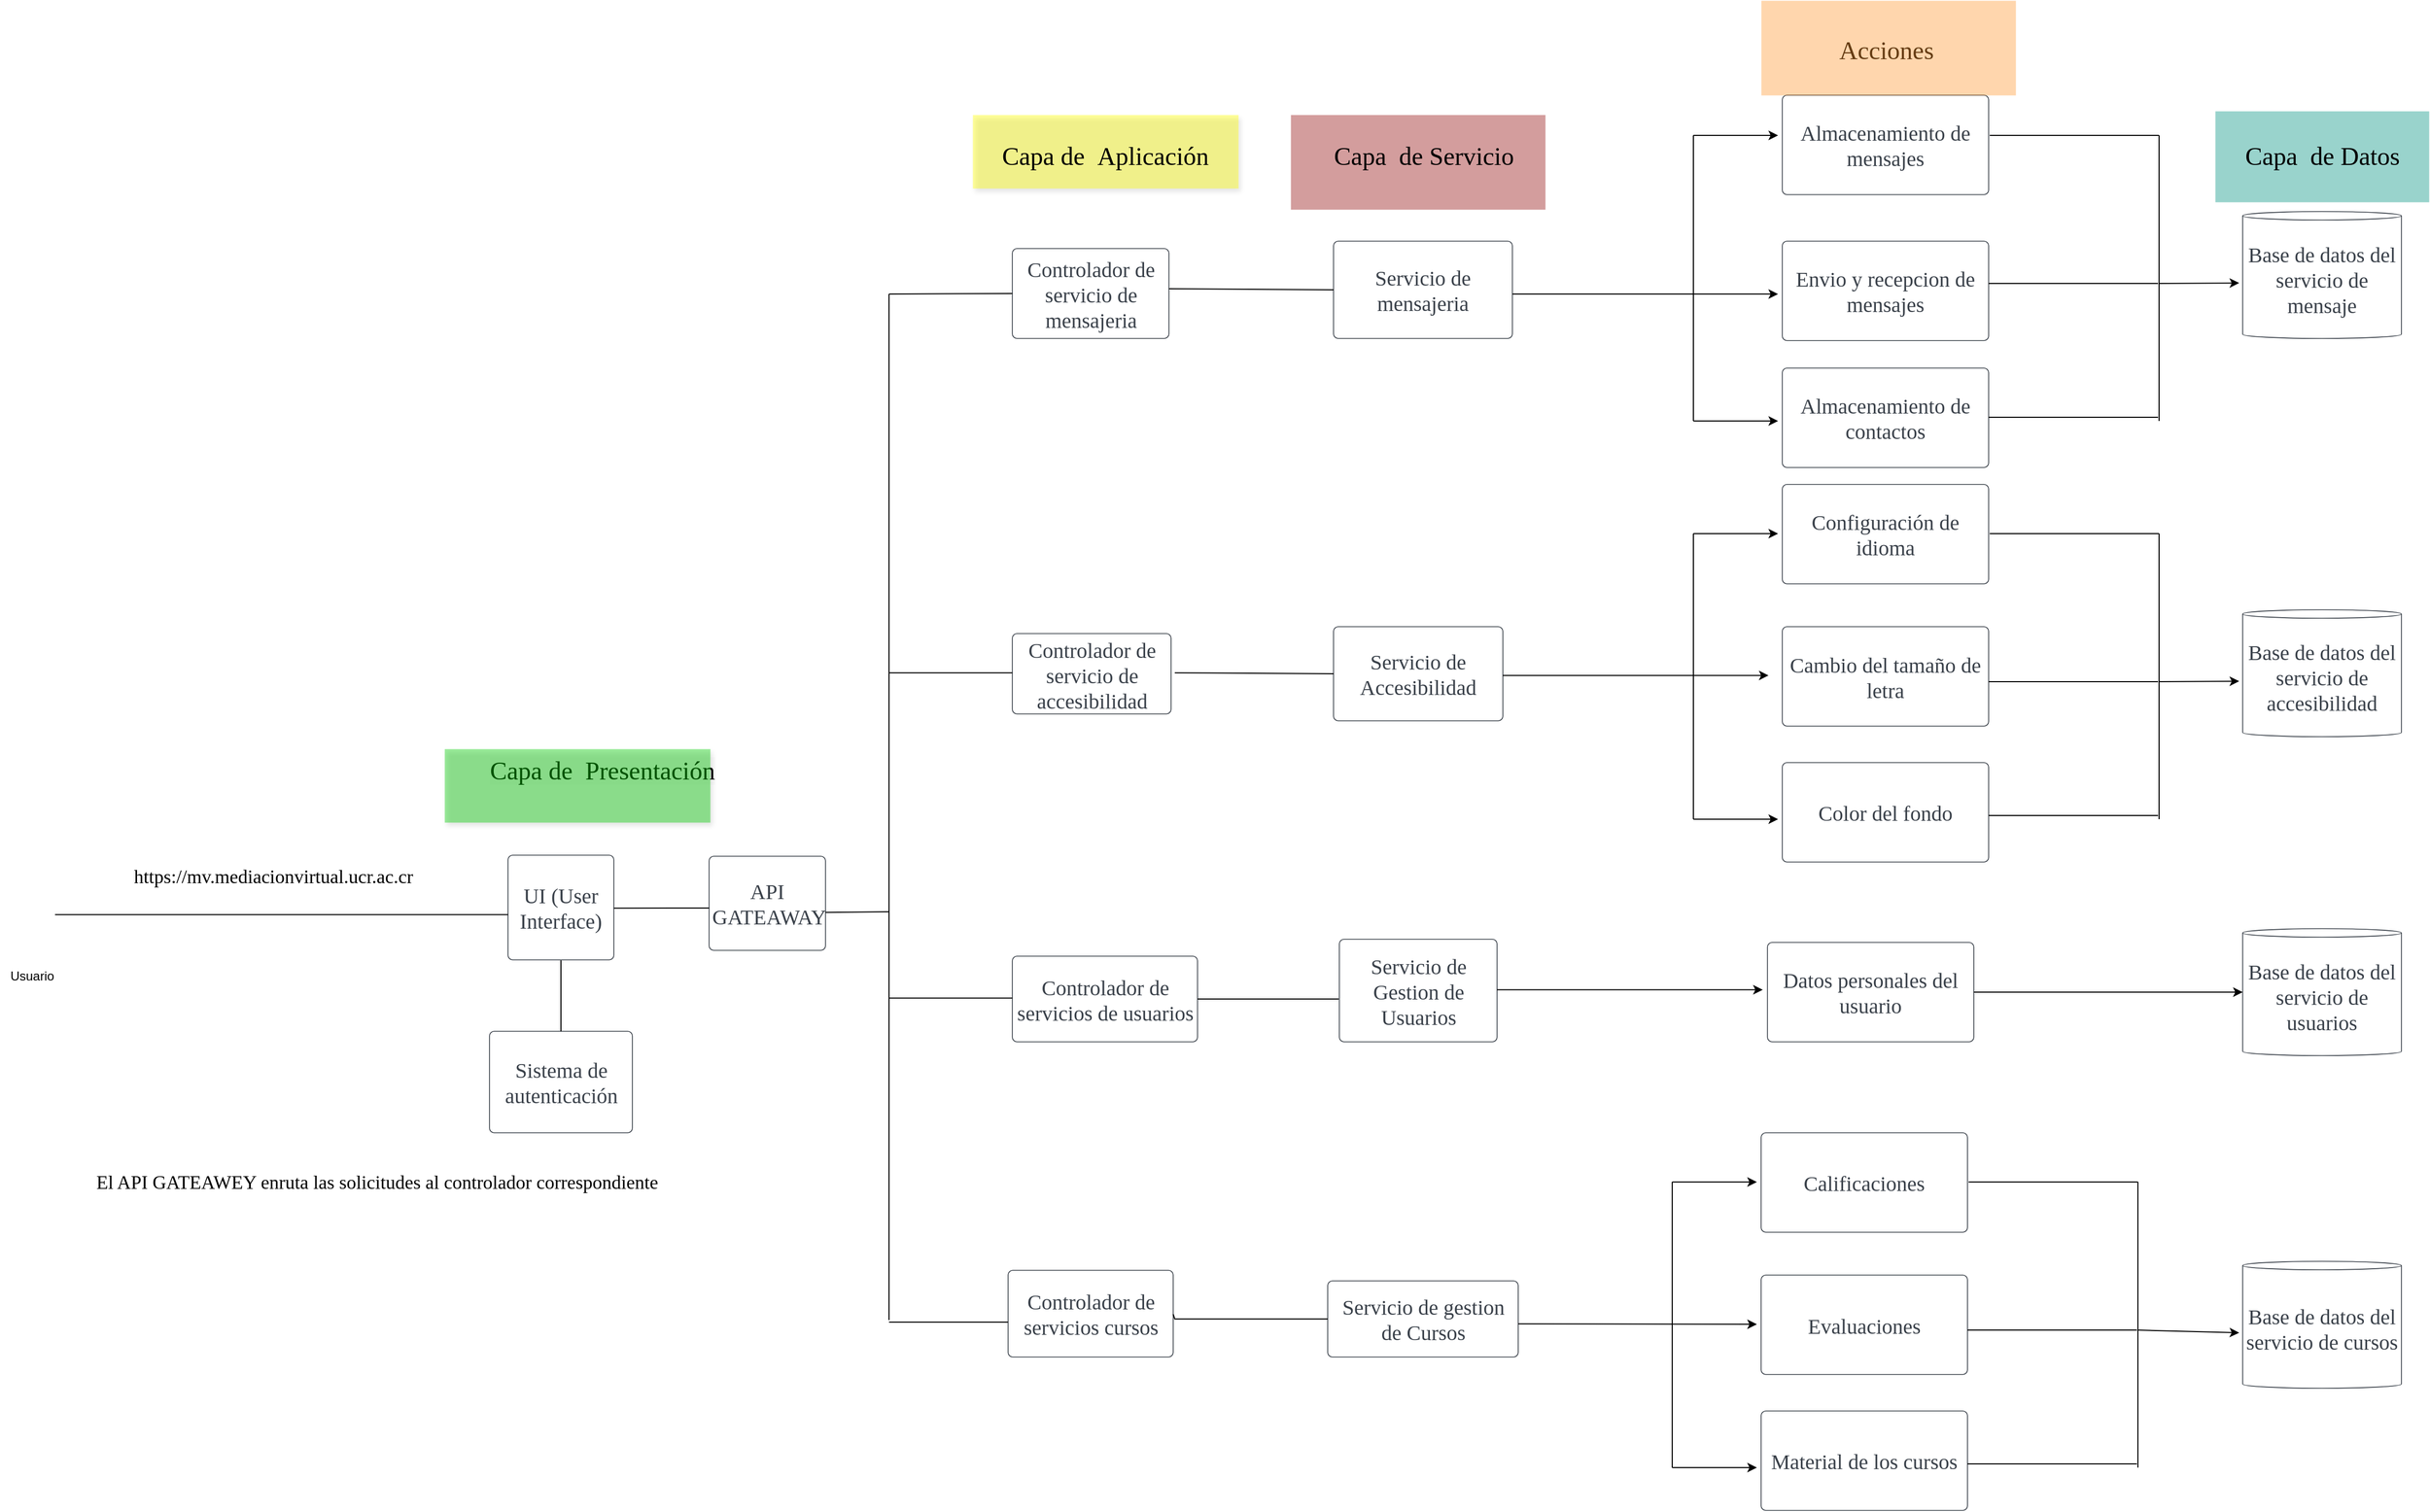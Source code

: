 <mxfile version="21.1.5" type="device">
  <diagram name="Página-1" id="ctdd9II9jTKCxM8O4oXL">
    <mxGraphModel dx="4052" dy="2522" grid="1" gridSize="10" guides="1" tooltips="1" connect="1" arrows="1" fold="1" page="1" pageScale="1" pageWidth="827" pageHeight="1169" math="0" shadow="0">
      <root>
        <mxCell id="0" />
        <mxCell id="1" parent="0" />
        <mxCell id="8PrsRJuk8ptv4MtnPgXx-4" value="" style="html=1;overflow=block;blockSpacing=1;whiteSpace=wrap;shape=image;fontSize=13;spacing=0;strokeColor=none;strokeOpacity=100;strokeWidth=0;image=https://images.lucid.app/images/78234a07-ba7a-4b40-a844-349531949189/content;imageAspect=0;lucidId=szDMYC29Q3-X;" parent="1" vertex="1">
          <mxGeometry x="-233" y="590" width="46" height="112" as="geometry" />
        </mxCell>
        <mxCell id="8PrsRJuk8ptv4MtnPgXx-6" value="API GATEAWAY" style="html=1;overflow=block;blockSpacing=1;whiteSpace=wrap;fontSize=20;fontFamily=Komika Hand;fontColor=#3a414a;spacing=3.8;strokeColor=#3a414a;strokeOpacity=100;rounded=1;absoluteArcSize=1;arcSize=9;strokeWidth=0.8;lucidId=szDMbx1~9rC7;" parent="1" vertex="1">
          <mxGeometry x="430" y="611.5" width="110" height="89" as="geometry" />
        </mxCell>
        <mxCell id="8PrsRJuk8ptv4MtnPgXx-8" value="Sistema de autenticación" style="html=1;overflow=block;blockSpacing=1;whiteSpace=wrap;fontSize=20;fontFamily=Komika Hand;fontColor=#3a414a;spacing=3.8;strokeColor=#3a414a;strokeOpacity=100;rounded=1;absoluteArcSize=1;arcSize=9;strokeWidth=0.8;lucidId=szDMMape.fWS;" parent="1" vertex="1">
          <mxGeometry x="222.5" y="777" width="135" height="96" as="geometry" />
        </mxCell>
        <mxCell id="8PrsRJuk8ptv4MtnPgXx-9" value="Servicio de gestion de Cursos " style="html=1;overflow=block;blockSpacing=1;whiteSpace=wrap;fontSize=20;fontFamily=Komika Hand;fontColor=#3a414a;spacing=3.8;strokeColor=#3a414a;strokeOpacity=100;rounded=1;absoluteArcSize=1;arcSize=9;strokeWidth=0.8;lucidId=szDMSjTnjUy3;" parent="1" vertex="1">
          <mxGeometry x="1014.5" y="1013" width="180" height="72" as="geometry" />
        </mxCell>
        <mxCell id="8PrsRJuk8ptv4MtnPgXx-12" value="Servicio de mensajeria" style="html=1;overflow=block;blockSpacing=1;whiteSpace=wrap;fontSize=20;fontFamily=Komika Hand;fontColor=#3a414a;spacing=3.8;strokeColor=#3a414a;strokeOpacity=100;rounded=1;absoluteArcSize=1;arcSize=9;strokeWidth=0.8;lucidId=szDMoSM30Glh;" parent="1" vertex="1">
          <mxGeometry x="1020" y="30" width="169" height="92" as="geometry" />
        </mxCell>
        <mxCell id="8PrsRJuk8ptv4MtnPgXx-14" value="Servicio de Accesibilidad" style="html=1;overflow=block;blockSpacing=1;whiteSpace=wrap;fontSize=20;fontFamily=Komika Hand;fontColor=#3a414a;spacing=3.8;strokeColor=#3a414a;strokeOpacity=100;rounded=1;absoluteArcSize=1;arcSize=9;strokeWidth=0.8;lucidId=szDMp6WPBmL1;" parent="1" vertex="1">
          <mxGeometry x="1020" y="394.5" width="160" height="89" as="geometry" />
        </mxCell>
        <mxCell id="8PrsRJuk8ptv4MtnPgXx-15" value="Servicio de Gestion de Usuarios" style="html=1;overflow=block;blockSpacing=1;whiteSpace=wrap;fontSize=20;fontFamily=Komika Hand;fontColor=#3a414a;spacing=3.8;strokeColor=#3a414a;strokeOpacity=100;rounded=1;absoluteArcSize=1;arcSize=9;strokeWidth=0.8;lucidId=szDMXZIhQ0.O;" parent="1" vertex="1">
          <mxGeometry x="1025.5" y="690" width="149" height="97" as="geometry" />
        </mxCell>
        <mxCell id="8PrsRJuk8ptv4MtnPgXx-17" value="Datos personales del usuario" style="html=1;overflow=block;blockSpacing=1;whiteSpace=wrap;fontSize=20;fontFamily=Komika Hand;fontColor=#3a414a;spacing=3.8;strokeColor=#3a414a;strokeOpacity=100;rounded=1;absoluteArcSize=1;arcSize=9;strokeWidth=0.8;lucidId=szDMF9_d50mQ;" parent="1" vertex="1">
          <mxGeometry x="1430" y="693" width="195" height="94" as="geometry" />
        </mxCell>
        <mxCell id="8PrsRJuk8ptv4MtnPgXx-23" value="Almacenamiento de mensajes" style="html=1;overflow=block;blockSpacing=1;whiteSpace=wrap;fontSize=20;fontFamily=Komika Hand;fontColor=#3a414a;spacing=3.8;strokeColor=#3a414a;strokeOpacity=100;rounded=1;absoluteArcSize=1;arcSize=9;strokeWidth=0.8;lucidId=JIDM6o6b4MVn;" parent="1" vertex="1">
          <mxGeometry x="1444" y="-108" width="195" height="94" as="geometry" />
        </mxCell>
        <mxCell id="8PrsRJuk8ptv4MtnPgXx-24" value="Envio y recepcion de mensajes" style="html=1;overflow=block;blockSpacing=1;whiteSpace=wrap;fontSize=20;fontFamily=Komika Hand;fontColor=#3a414a;spacing=3.8;strokeColor=#3a414a;strokeOpacity=100;rounded=1;absoluteArcSize=1;arcSize=9;strokeWidth=0.8;lucidId=MIDMP6k~e3Po;" parent="1" vertex="1">
          <mxGeometry x="1444" y="30" width="195" height="94" as="geometry" />
        </mxCell>
        <mxCell id="8PrsRJuk8ptv4MtnPgXx-25" value="Almacenamiento de contactos" style="html=1;overflow=block;blockSpacing=1;whiteSpace=wrap;fontSize=20;fontFamily=Komika Hand;fontColor=#3a414a;spacing=3.8;strokeColor=#3a414a;strokeOpacity=100;rounded=1;absoluteArcSize=1;arcSize=9;strokeWidth=0.8;lucidId=PIDMjz89uvdu;" parent="1" vertex="1">
          <mxGeometry x="1444" y="150" width="195" height="94" as="geometry" />
        </mxCell>
        <mxCell id="8PrsRJuk8ptv4MtnPgXx-32" value="Base de datos del servicio de mensaje" style="html=1;overflow=block;blockSpacing=1;whiteSpace=wrap;shape=cylinder3;size=4;anchorPointDirection=0;boundedLbl=1;fontSize=20;fontFamily=Komika Hand;fontColor=#3a414a;spacing=3.8;strokeColor=#3a414a;strokeOpacity=100;rounded=1;absoluteArcSize=1;arcSize=9;strokeWidth=0.8;lucidId=_eEMWTKaJi~y;" parent="1" vertex="1">
          <mxGeometry x="1879" y="2" width="150" height="120" as="geometry" />
        </mxCell>
        <mxCell id="8PrsRJuk8ptv4MtnPgXx-33" value="UI (User Interface)" style="html=1;overflow=block;blockSpacing=1;whiteSpace=wrap;fontSize=20;fontFamily=Komika Hand;fontColor=#3a414a;spacing=3.8;strokeColor=#3a414a;strokeOpacity=100;rounded=1;absoluteArcSize=1;arcSize=9;strokeWidth=0.8;lucidId=MHEMfddCzTTU;" parent="1" vertex="1">
          <mxGeometry x="240" y="610.5" width="100" height="99" as="geometry" />
        </mxCell>
        <mxCell id="8PrsRJuk8ptv4MtnPgXx-36" value="Controlador de servicio de mensajeria" style="html=1;overflow=block;blockSpacing=1;whiteSpace=wrap;fontSize=20;fontFamily=Komika Hand;fontColor=#3a414a;spacing=3.8;strokeColor=#3a414a;strokeOpacity=100;rounded=1;absoluteArcSize=1;arcSize=9;strokeWidth=0.8;lucidId=S9EM3s8jR-66;" parent="1" vertex="1">
          <mxGeometry x="716.5" y="37" width="148" height="85" as="geometry" />
        </mxCell>
        <mxCell id="8PrsRJuk8ptv4MtnPgXx-37" value="Controlador de servicio de accesibilidad" style="html=1;overflow=block;blockSpacing=1;whiteSpace=wrap;fontSize=20;fontFamily=Komika Hand;fontColor=#3a414a;spacing=3.8;strokeColor=#3a414a;strokeOpacity=100;rounded=1;absoluteArcSize=1;arcSize=9;strokeWidth=0.8;lucidId=79EMSDoF3KM0;" parent="1" vertex="1">
          <mxGeometry x="716.5" y="401" width="150" height="76" as="geometry" />
        </mxCell>
        <mxCell id="8PrsRJuk8ptv4MtnPgXx-38" value="Controlador de servicios de usuarios" style="html=1;overflow=block;blockSpacing=1;whiteSpace=wrap;fontSize=20;fontFamily=Komika Hand;fontColor=#3a414a;spacing=3.8;strokeColor=#3a414a;strokeOpacity=100;rounded=1;absoluteArcSize=1;arcSize=9;strokeWidth=0.8;lucidId=I-EMr7hk3ViL;" parent="1" vertex="1">
          <mxGeometry x="716.5" y="706" width="175" height="81" as="geometry" />
        </mxCell>
        <mxCell id="8PrsRJuk8ptv4MtnPgXx-39" value="Controlador de servicios cursos" style="html=1;overflow=block;blockSpacing=1;whiteSpace=wrap;fontSize=20;fontFamily=Komika Hand;fontColor=#3a414a;spacing=3.8;strokeColor=#3a414a;strokeOpacity=100;rounded=1;absoluteArcSize=1;arcSize=9;strokeWidth=0.8;lucidId=_-EMh2AnfzUU;" parent="1" vertex="1">
          <mxGeometry x="712.5" y="1003" width="156" height="82" as="geometry" />
        </mxCell>
        <mxCell id="8PrsRJuk8ptv4MtnPgXx-48" value="Configuración de idioma" style="html=1;overflow=block;blockSpacing=1;whiteSpace=wrap;fontSize=20;fontFamily=Komika Hand;fontColor=#3a414a;spacing=3.8;strokeColor=#3a414a;strokeOpacity=100;rounded=1;absoluteArcSize=1;arcSize=9;strokeWidth=0.8;lucidId=R_EMgRNHlh6q;" parent="1" vertex="1">
          <mxGeometry x="1444" y="260" width="195" height="94" as="geometry" />
        </mxCell>
        <mxCell id="8PrsRJuk8ptv4MtnPgXx-49" value="Cambio del tamaño de letra" style="html=1;overflow=block;blockSpacing=1;whiteSpace=wrap;fontSize=20;fontFamily=Komika Hand;fontColor=#3a414a;spacing=3.8;strokeColor=#3a414a;strokeOpacity=100;rounded=1;absoluteArcSize=1;arcSize=9;strokeWidth=0.8;lucidId=R_EMPJJ_Tb4H;" parent="1" vertex="1">
          <mxGeometry x="1444" y="394.5" width="195" height="94" as="geometry" />
        </mxCell>
        <mxCell id="8PrsRJuk8ptv4MtnPgXx-50" value="Color del fondo" style="html=1;overflow=block;blockSpacing=1;whiteSpace=wrap;fontSize=20;fontFamily=Komika Hand;fontColor=#3a414a;spacing=3.8;strokeColor=#3a414a;strokeOpacity=100;rounded=1;absoluteArcSize=1;arcSize=9;strokeWidth=0.8;lucidId=R_EMrbjI78TZ;" parent="1" vertex="1">
          <mxGeometry x="1444" y="523" width="195" height="94" as="geometry" />
        </mxCell>
        <mxCell id="8PrsRJuk8ptv4MtnPgXx-54" value="Base de datos del servicio de usuarios" style="html=1;overflow=block;blockSpacing=1;whiteSpace=wrap;shape=cylinder3;size=4;anchorPointDirection=0;boundedLbl=1;fontSize=20;fontFamily=Komika Hand;fontColor=#3a414a;spacing=3.8;strokeColor=#3a414a;strokeOpacity=100;rounded=1;absoluteArcSize=1;arcSize=9;strokeWidth=0.8;lucidId=-.EM4mWq8SVE;" parent="1" vertex="1">
          <mxGeometry x="1879" y="680" width="150" height="120" as="geometry" />
        </mxCell>
        <mxCell id="8PrsRJuk8ptv4MtnPgXx-62" value="" style="endArrow=none;html=1;rounded=0;entryX=-0.016;entryY=0.655;entryDx=0;entryDy=0;entryPerimeter=0;" parent="1" edge="1">
          <mxGeometry width="50" height="50" relative="1" as="geometry">
            <mxPoint x="-188" y="666.79" as="sourcePoint" />
            <mxPoint x="240" y="666.79" as="targetPoint" />
          </mxGeometry>
        </mxCell>
        <mxCell id="8PrsRJuk8ptv4MtnPgXx-66" value="" style="endArrow=none;html=1;rounded=0;" parent="1" edge="1">
          <mxGeometry width="50" height="50" relative="1" as="geometry">
            <mxPoint x="340" y="660.65" as="sourcePoint" />
            <mxPoint x="430" y="660.5" as="targetPoint" />
          </mxGeometry>
        </mxCell>
        <mxCell id="8PrsRJuk8ptv4MtnPgXx-69" value="Usuario" style="text;html=1;align=center;verticalAlign=middle;resizable=0;points=[];autosize=1;strokeColor=none;fillColor=none;" parent="1" vertex="1">
          <mxGeometry x="-240" y="709.5" width="60" height="30" as="geometry" />
        </mxCell>
        <mxCell id="8PrsRJuk8ptv4MtnPgXx-72" value="&lt;font face=&quot;Comic Sans MS&quot; style=&quot;font-size: 18px;&quot;&gt;El API GATEAWEY enruta las solicitudes al controlador correspondiente&lt;/font&gt;" style="text;html=1;align=center;verticalAlign=middle;resizable=0;points=[];autosize=1;strokeColor=none;fillColor=none;" parent="1" vertex="1">
          <mxGeometry x="-199" y="900" width="630" height="40" as="geometry" />
        </mxCell>
        <mxCell id="8PrsRJuk8ptv4MtnPgXx-76" value="" style="endArrow=none;html=1;rounded=0;" parent="1" edge="1">
          <mxGeometry width="50" height="50" relative="1" as="geometry">
            <mxPoint x="600" y="1050" as="sourcePoint" />
            <mxPoint x="600" y="80" as="targetPoint" />
          </mxGeometry>
        </mxCell>
        <mxCell id="8PrsRJuk8ptv4MtnPgXx-83" value="" style="endArrow=none;html=1;rounded=0;entryX=0;entryY=0.5;entryDx=0;entryDy=0;" parent="1" target="8PrsRJuk8ptv4MtnPgXx-36" edge="1">
          <mxGeometry width="50" height="50" relative="1" as="geometry">
            <mxPoint x="600" y="80" as="sourcePoint" />
            <mxPoint x="650" y="30" as="targetPoint" />
          </mxGeometry>
        </mxCell>
        <mxCell id="8PrsRJuk8ptv4MtnPgXx-84" value="" style="endArrow=none;html=1;rounded=0;entryX=0;entryY=0.5;entryDx=0;entryDy=0;" parent="1" target="8PrsRJuk8ptv4MtnPgXx-12" edge="1">
          <mxGeometry width="50" height="50" relative="1" as="geometry">
            <mxPoint x="864.5" y="74.95" as="sourcePoint" />
            <mxPoint x="981.5" y="74.95" as="targetPoint" />
          </mxGeometry>
        </mxCell>
        <mxCell id="8PrsRJuk8ptv4MtnPgXx-85" value="" style="endArrow=classic;html=1;rounded=0;" parent="1" edge="1">
          <mxGeometry width="50" height="50" relative="1" as="geometry">
            <mxPoint x="1189" y="80" as="sourcePoint" />
            <mxPoint x="1440" y="80" as="targetPoint" />
          </mxGeometry>
        </mxCell>
        <mxCell id="8PrsRJuk8ptv4MtnPgXx-88" value="" style="endArrow=none;html=1;rounded=0;" parent="1" edge="1">
          <mxGeometry width="50" height="50" relative="1" as="geometry">
            <mxPoint x="1360" y="200" as="sourcePoint" />
            <mxPoint x="1360" y="-70" as="targetPoint" />
          </mxGeometry>
        </mxCell>
        <mxCell id="8PrsRJuk8ptv4MtnPgXx-89" value="" style="endArrow=classic;html=1;rounded=0;" parent="1" edge="1">
          <mxGeometry width="50" height="50" relative="1" as="geometry">
            <mxPoint x="1360" y="-70" as="sourcePoint" />
            <mxPoint x="1440" y="-70" as="targetPoint" />
          </mxGeometry>
        </mxCell>
        <mxCell id="8PrsRJuk8ptv4MtnPgXx-90" value="" style="endArrow=classic;html=1;rounded=0;" parent="1" edge="1">
          <mxGeometry width="50" height="50" relative="1" as="geometry">
            <mxPoint x="1360" y="200" as="sourcePoint" />
            <mxPoint x="1440" y="200" as="targetPoint" />
          </mxGeometry>
        </mxCell>
        <mxCell id="8PrsRJuk8ptv4MtnPgXx-91" value="" style="endArrow=none;html=1;rounded=0;" parent="1" edge="1">
          <mxGeometry width="50" height="50" relative="1" as="geometry">
            <mxPoint x="1640" y="-70" as="sourcePoint" />
            <mxPoint x="1800" y="-70" as="targetPoint" />
          </mxGeometry>
        </mxCell>
        <mxCell id="8PrsRJuk8ptv4MtnPgXx-92" value="" style="endArrow=none;html=1;rounded=0;" parent="1" edge="1">
          <mxGeometry width="50" height="50" relative="1" as="geometry">
            <mxPoint x="1639" y="70" as="sourcePoint" />
            <mxPoint x="1799" y="70" as="targetPoint" />
          </mxGeometry>
        </mxCell>
        <mxCell id="8PrsRJuk8ptv4MtnPgXx-93" value="" style="endArrow=none;html=1;rounded=0;" parent="1" edge="1">
          <mxGeometry width="50" height="50" relative="1" as="geometry">
            <mxPoint x="1639" y="196.47" as="sourcePoint" />
            <mxPoint x="1799" y="196.47" as="targetPoint" />
          </mxGeometry>
        </mxCell>
        <mxCell id="8PrsRJuk8ptv4MtnPgXx-94" value="" style="endArrow=none;html=1;rounded=0;" parent="1" edge="1">
          <mxGeometry width="50" height="50" relative="1" as="geometry">
            <mxPoint x="1800" y="200" as="sourcePoint" />
            <mxPoint x="1800" y="-70" as="targetPoint" />
          </mxGeometry>
        </mxCell>
        <mxCell id="8PrsRJuk8ptv4MtnPgXx-95" value="" style="endArrow=classic;html=1;rounded=0;entryX=-0.022;entryY=0.563;entryDx=0;entryDy=0;entryPerimeter=0;" parent="1" target="8PrsRJuk8ptv4MtnPgXx-32" edge="1">
          <mxGeometry width="50" height="50" relative="1" as="geometry">
            <mxPoint x="1800" y="70" as="sourcePoint" />
            <mxPoint x="1850" y="20" as="targetPoint" />
          </mxGeometry>
        </mxCell>
        <mxCell id="8PrsRJuk8ptv4MtnPgXx-104" value="" style="endArrow=none;html=1;rounded=0;entryX=0;entryY=0.5;entryDx=0;entryDy=0;" parent="1" edge="1">
          <mxGeometry width="50" height="50" relative="1" as="geometry">
            <mxPoint x="599.5" y="438.09" as="sourcePoint" />
            <mxPoint x="716.5" y="438.09" as="targetPoint" />
          </mxGeometry>
        </mxCell>
        <mxCell id="8PrsRJuk8ptv4MtnPgXx-105" value="" style="endArrow=none;html=1;rounded=0;" parent="1" edge="1">
          <mxGeometry width="50" height="50" relative="1" as="geometry">
            <mxPoint x="870" y="438.09" as="sourcePoint" />
            <mxPoint x="1020" y="439" as="targetPoint" />
          </mxGeometry>
        </mxCell>
        <mxCell id="8PrsRJuk8ptv4MtnPgXx-109" value="Base de datos del servicio de accesibilidad" style="html=1;overflow=block;blockSpacing=1;whiteSpace=wrap;shape=cylinder3;size=4;anchorPointDirection=0;boundedLbl=1;fontSize=20;fontFamily=Komika Hand;fontColor=#3a414a;spacing=3.8;strokeColor=#3a414a;strokeOpacity=100;rounded=1;absoluteArcSize=1;arcSize=9;strokeWidth=0.8;lucidId=_eEMWTKaJi~y;" parent="1" vertex="1">
          <mxGeometry x="1879" y="378.5" width="150" height="120" as="geometry" />
        </mxCell>
        <mxCell id="8PrsRJuk8ptv4MtnPgXx-110" value="" style="endArrow=none;html=1;rounded=0;" parent="1" edge="1">
          <mxGeometry width="50" height="50" relative="1" as="geometry">
            <mxPoint x="1360" y="576.5" as="sourcePoint" />
            <mxPoint x="1360" y="306.5" as="targetPoint" />
          </mxGeometry>
        </mxCell>
        <mxCell id="8PrsRJuk8ptv4MtnPgXx-111" value="" style="endArrow=classic;html=1;rounded=0;" parent="1" edge="1">
          <mxGeometry width="50" height="50" relative="1" as="geometry">
            <mxPoint x="1360" y="306.5" as="sourcePoint" />
            <mxPoint x="1440" y="306.5" as="targetPoint" />
          </mxGeometry>
        </mxCell>
        <mxCell id="8PrsRJuk8ptv4MtnPgXx-112" value="" style="endArrow=classic;html=1;rounded=0;" parent="1" edge="1">
          <mxGeometry width="50" height="50" relative="1" as="geometry">
            <mxPoint x="1360" y="576.5" as="sourcePoint" />
            <mxPoint x="1440" y="576.5" as="targetPoint" />
          </mxGeometry>
        </mxCell>
        <mxCell id="8PrsRJuk8ptv4MtnPgXx-113" value="" style="endArrow=none;html=1;rounded=0;" parent="1" edge="1">
          <mxGeometry width="50" height="50" relative="1" as="geometry">
            <mxPoint x="1640" y="306.5" as="sourcePoint" />
            <mxPoint x="1800" y="306.5" as="targetPoint" />
          </mxGeometry>
        </mxCell>
        <mxCell id="8PrsRJuk8ptv4MtnPgXx-114" value="" style="endArrow=none;html=1;rounded=0;" parent="1" edge="1">
          <mxGeometry width="50" height="50" relative="1" as="geometry">
            <mxPoint x="1639" y="446.5" as="sourcePoint" />
            <mxPoint x="1799" y="446.5" as="targetPoint" />
          </mxGeometry>
        </mxCell>
        <mxCell id="8PrsRJuk8ptv4MtnPgXx-115" value="" style="endArrow=none;html=1;rounded=0;" parent="1" edge="1">
          <mxGeometry width="50" height="50" relative="1" as="geometry">
            <mxPoint x="1639" y="572.97" as="sourcePoint" />
            <mxPoint x="1799" y="572.97" as="targetPoint" />
          </mxGeometry>
        </mxCell>
        <mxCell id="8PrsRJuk8ptv4MtnPgXx-116" value="" style="endArrow=none;html=1;rounded=0;" parent="1" edge="1">
          <mxGeometry width="50" height="50" relative="1" as="geometry">
            <mxPoint x="1800" y="576.5" as="sourcePoint" />
            <mxPoint x="1800" y="306.5" as="targetPoint" />
          </mxGeometry>
        </mxCell>
        <mxCell id="8PrsRJuk8ptv4MtnPgXx-117" value="" style="endArrow=classic;html=1;rounded=0;entryX=-0.022;entryY=0.563;entryDx=0;entryDy=0;entryPerimeter=0;" parent="1" target="8PrsRJuk8ptv4MtnPgXx-109" edge="1">
          <mxGeometry width="50" height="50" relative="1" as="geometry">
            <mxPoint x="1800" y="446.5" as="sourcePoint" />
            <mxPoint x="1850" y="396.5" as="targetPoint" />
          </mxGeometry>
        </mxCell>
        <mxCell id="8PrsRJuk8ptv4MtnPgXx-119" value="" style="endArrow=classic;html=1;rounded=0;" parent="1" edge="1">
          <mxGeometry width="50" height="50" relative="1" as="geometry">
            <mxPoint x="1180" y="440.59" as="sourcePoint" />
            <mxPoint x="1431" y="440.59" as="targetPoint" />
          </mxGeometry>
        </mxCell>
        <mxCell id="8PrsRJuk8ptv4MtnPgXx-120" value="" style="endArrow=none;html=1;rounded=0;entryX=0;entryY=0.5;entryDx=0;entryDy=0;" parent="1" edge="1">
          <mxGeometry width="50" height="50" relative="1" as="geometry">
            <mxPoint x="599.5" y="745.59" as="sourcePoint" />
            <mxPoint x="716.5" y="745.59" as="targetPoint" />
          </mxGeometry>
        </mxCell>
        <mxCell id="8PrsRJuk8ptv4MtnPgXx-121" value="" style="endArrow=none;html=1;rounded=0;exitX=1;exitY=0.5;exitDx=0;exitDy=0;entryX=-0.004;entryY=0.582;entryDx=0;entryDy=0;entryPerimeter=0;" parent="1" source="8PrsRJuk8ptv4MtnPgXx-38" target="8PrsRJuk8ptv4MtnPgXx-15" edge="1">
          <mxGeometry width="50" height="50" relative="1" as="geometry">
            <mxPoint x="900" y="747" as="sourcePoint" />
            <mxPoint x="1020" y="747" as="targetPoint" />
          </mxGeometry>
        </mxCell>
        <mxCell id="8PrsRJuk8ptv4MtnPgXx-123" value="" style="endArrow=classic;html=1;rounded=0;" parent="1" edge="1">
          <mxGeometry width="50" height="50" relative="1" as="geometry">
            <mxPoint x="1174.5" y="737.79" as="sourcePoint" />
            <mxPoint x="1425.5" y="737.79" as="targetPoint" />
          </mxGeometry>
        </mxCell>
        <mxCell id="8PrsRJuk8ptv4MtnPgXx-124" value="" style="endArrow=classic;html=1;rounded=0;entryX=0;entryY=0.5;entryDx=0;entryDy=0;entryPerimeter=0;exitX=1;exitY=0.5;exitDx=0;exitDy=0;" parent="1" source="8PrsRJuk8ptv4MtnPgXx-17" target="8PrsRJuk8ptv4MtnPgXx-54" edge="1">
          <mxGeometry width="50" height="50" relative="1" as="geometry">
            <mxPoint x="1630" y="739" as="sourcePoint" />
            <mxPoint x="1675" y="693" as="targetPoint" />
          </mxGeometry>
        </mxCell>
        <mxCell id="8PrsRJuk8ptv4MtnPgXx-126" value="" style="endArrow=none;html=1;rounded=0;" parent="1" edge="1">
          <mxGeometry width="50" height="50" relative="1" as="geometry">
            <mxPoint x="540" y="664.62" as="sourcePoint" />
            <mxPoint x="600" y="664" as="targetPoint" />
          </mxGeometry>
        </mxCell>
        <mxCell id="8PrsRJuk8ptv4MtnPgXx-128" value="" style="endArrow=none;html=1;rounded=0;entryX=0;entryY=0.5;entryDx=0;entryDy=0;" parent="1" edge="1">
          <mxGeometry width="50" height="50" relative="1" as="geometry">
            <mxPoint x="600" y="1052" as="sourcePoint" />
            <mxPoint x="712.5" y="1052" as="targetPoint" />
          </mxGeometry>
        </mxCell>
        <mxCell id="8PrsRJuk8ptv4MtnPgXx-131" value="" style="endArrow=none;html=1;rounded=0;exitX=1;exitY=0.5;exitDx=0;exitDy=0;entryX=0;entryY=0.5;entryDx=0;entryDy=0;" parent="1" target="8PrsRJuk8ptv4MtnPgXx-9" edge="1">
          <mxGeometry width="50" height="50" relative="1" as="geometry">
            <mxPoint x="868.5" y="1044.41" as="sourcePoint" />
            <mxPoint x="1010" y="1043" as="targetPoint" />
            <Array as="points">
              <mxPoint x="870" y="1049" />
            </Array>
          </mxGeometry>
        </mxCell>
        <mxCell id="8PrsRJuk8ptv4MtnPgXx-132" value="Calificaciones" style="html=1;overflow=block;blockSpacing=1;whiteSpace=wrap;fontSize=20;fontFamily=Komika Hand;fontColor=#3a414a;spacing=3.8;strokeColor=#3a414a;strokeOpacity=100;rounded=1;absoluteArcSize=1;arcSize=9;strokeWidth=0.8;lucidId=R_EMgRNHlh6q;" parent="1" vertex="1">
          <mxGeometry x="1424" y="873" width="195" height="94" as="geometry" />
        </mxCell>
        <mxCell id="8PrsRJuk8ptv4MtnPgXx-133" value="Evaluaciones" style="html=1;overflow=block;blockSpacing=1;whiteSpace=wrap;fontSize=20;fontFamily=Komika Hand;fontColor=#3a414a;spacing=3.8;strokeColor=#3a414a;strokeOpacity=100;rounded=1;absoluteArcSize=1;arcSize=9;strokeWidth=0.8;lucidId=R_EMPJJ_Tb4H;" parent="1" vertex="1">
          <mxGeometry x="1424" y="1007.5" width="195" height="94" as="geometry" />
        </mxCell>
        <mxCell id="8PrsRJuk8ptv4MtnPgXx-134" value="Material de los cursos" style="html=1;overflow=block;blockSpacing=1;whiteSpace=wrap;fontSize=20;fontFamily=Komika Hand;fontColor=#3a414a;spacing=3.8;strokeColor=#3a414a;strokeOpacity=100;rounded=1;absoluteArcSize=1;arcSize=9;strokeWidth=0.8;lucidId=R_EMrbjI78TZ;" parent="1" vertex="1">
          <mxGeometry x="1424" y="1136" width="195" height="94" as="geometry" />
        </mxCell>
        <mxCell id="8PrsRJuk8ptv4MtnPgXx-135" value="Base de datos del servicio de cursos" style="html=1;overflow=block;blockSpacing=1;whiteSpace=wrap;shape=cylinder3;size=4;anchorPointDirection=0;boundedLbl=1;fontSize=20;fontFamily=Komika Hand;fontColor=#3a414a;spacing=3.8;strokeColor=#3a414a;strokeOpacity=100;rounded=1;absoluteArcSize=1;arcSize=9;strokeWidth=0.8;lucidId=_eEMWTKaJi~y;" parent="1" vertex="1">
          <mxGeometry x="1879" y="994.5" width="150" height="120" as="geometry" />
        </mxCell>
        <mxCell id="8PrsRJuk8ptv4MtnPgXx-136" value="" style="endArrow=none;html=1;rounded=0;" parent="1" edge="1">
          <mxGeometry width="50" height="50" relative="1" as="geometry">
            <mxPoint x="1340" y="1189.5" as="sourcePoint" />
            <mxPoint x="1340" y="919.5" as="targetPoint" />
          </mxGeometry>
        </mxCell>
        <mxCell id="8PrsRJuk8ptv4MtnPgXx-137" value="" style="endArrow=classic;html=1;rounded=0;" parent="1" edge="1">
          <mxGeometry width="50" height="50" relative="1" as="geometry">
            <mxPoint x="1340" y="919.5" as="sourcePoint" />
            <mxPoint x="1420" y="919.5" as="targetPoint" />
          </mxGeometry>
        </mxCell>
        <mxCell id="8PrsRJuk8ptv4MtnPgXx-138" value="" style="endArrow=classic;html=1;rounded=0;" parent="1" edge="1">
          <mxGeometry width="50" height="50" relative="1" as="geometry">
            <mxPoint x="1340" y="1189.5" as="sourcePoint" />
            <mxPoint x="1420" y="1189.5" as="targetPoint" />
          </mxGeometry>
        </mxCell>
        <mxCell id="8PrsRJuk8ptv4MtnPgXx-139" value="" style="endArrow=none;html=1;rounded=0;" parent="1" edge="1">
          <mxGeometry width="50" height="50" relative="1" as="geometry">
            <mxPoint x="1620" y="919.5" as="sourcePoint" />
            <mxPoint x="1780" y="919.5" as="targetPoint" />
          </mxGeometry>
        </mxCell>
        <mxCell id="8PrsRJuk8ptv4MtnPgXx-140" value="" style="endArrow=none;html=1;rounded=0;" parent="1" edge="1">
          <mxGeometry width="50" height="50" relative="1" as="geometry">
            <mxPoint x="1619" y="1059.5" as="sourcePoint" />
            <mxPoint x="1779" y="1059.5" as="targetPoint" />
          </mxGeometry>
        </mxCell>
        <mxCell id="8PrsRJuk8ptv4MtnPgXx-141" value="" style="endArrow=none;html=1;rounded=0;" parent="1" edge="1">
          <mxGeometry width="50" height="50" relative="1" as="geometry">
            <mxPoint x="1619" y="1185.97" as="sourcePoint" />
            <mxPoint x="1779" y="1185.97" as="targetPoint" />
          </mxGeometry>
        </mxCell>
        <mxCell id="8PrsRJuk8ptv4MtnPgXx-142" value="" style="endArrow=none;html=1;rounded=0;" parent="1" edge="1">
          <mxGeometry width="50" height="50" relative="1" as="geometry">
            <mxPoint x="1780" y="1189.5" as="sourcePoint" />
            <mxPoint x="1780" y="919.5" as="targetPoint" />
          </mxGeometry>
        </mxCell>
        <mxCell id="8PrsRJuk8ptv4MtnPgXx-143" value="" style="endArrow=classic;html=1;rounded=0;entryX=-0.022;entryY=0.563;entryDx=0;entryDy=0;entryPerimeter=0;" parent="1" target="8PrsRJuk8ptv4MtnPgXx-135" edge="1">
          <mxGeometry width="50" height="50" relative="1" as="geometry">
            <mxPoint x="1780" y="1059.5" as="sourcePoint" />
            <mxPoint x="1830" y="1009.5" as="targetPoint" />
          </mxGeometry>
        </mxCell>
        <mxCell id="8PrsRJuk8ptv4MtnPgXx-144" value="" style="endArrow=classic;html=1;rounded=0;" parent="1" edge="1">
          <mxGeometry width="50" height="50" relative="1" as="geometry">
            <mxPoint x="1194.5" y="1053.67" as="sourcePoint" />
            <mxPoint x="1420" y="1054" as="targetPoint" />
          </mxGeometry>
        </mxCell>
        <mxCell id="8PrsRJuk8ptv4MtnPgXx-146" value="" style="html=1;overflow=block;blockSpacing=1;whiteSpace=wrap;fontSize=13;spacing=0;fillOpacity=40;fillColor=#019281;strokeWidth=1.5;strokeColor=none;lucidId=DTFMkuz_FlkH;" parent="1" vertex="1">
          <mxGeometry x="1853" y="-93" width="202" height="86" as="geometry" />
        </mxCell>
        <mxCell id="8PrsRJuk8ptv4MtnPgXx-147" value="&lt;font style=&quot;font-size: 24px;&quot; face=&quot;Comic Sans MS&quot;&gt;Capa&amp;nbsp; de Datos&lt;/font&gt;" style="text;html=1;align=center;verticalAlign=middle;resizable=0;points=[];autosize=1;strokeColor=none;fillColor=none;" parent="1" vertex="1">
          <mxGeometry x="1859" y="-70" width="190" height="40" as="geometry" />
        </mxCell>
        <mxCell id="DFXoC2q9ghoZmBkNH6pF-4" value="" style="html=1;overflow=block;blockSpacing=1;whiteSpace=wrap;fontSize=13;spacing=0;fillOpacity=40;fillColor=#920C0C;strokeWidth=1.5;strokeColor=none;lucidId=DTFMkuz_FlkH;" parent="1" vertex="1">
          <mxGeometry x="979.5" y="-89.5" width="240.5" height="89.5" as="geometry" />
        </mxCell>
        <mxCell id="DFXoC2q9ghoZmBkNH6pF-6" value="&lt;font face=&quot;Comic Sans MS&quot; style=&quot;font-size: 24px;&quot;&gt;Capa&amp;nbsp; de Servicio&lt;/font&gt;" style="text;html=1;align=center;verticalAlign=middle;resizable=0;points=[];autosize=1;strokeColor=none;fillColor=none;" parent="1" vertex="1">
          <mxGeometry x="994.5" y="-70" width="220" height="40" as="geometry" />
        </mxCell>
        <mxCell id="DFXoC2q9ghoZmBkNH6pF-7" value="" style="html=1;overflow=block;blockSpacing=1;whiteSpace=wrap;fontSize=13;spacing=0;fillOpacity=40;fillColor=#FFFF00;strokeWidth=1.5;strokeColor=none;lucidId=DTFMkuz_FlkH;shadow=1;" parent="1" vertex="1">
          <mxGeometry x="679" y="-89.5" width="251" height="69.5" as="geometry" />
        </mxCell>
        <mxCell id="DFXoC2q9ghoZmBkNH6pF-8" value="&lt;font style=&quot;font-size: 24px;&quot; face=&quot;Comic Sans MS&quot;&gt;Capa de&amp;nbsp;&amp;nbsp;&lt;/font&gt;&lt;font face=&quot;Comic Sans MS&quot;&gt;&lt;span style=&quot;font-size: 24px;&quot;&gt;Aplicación&lt;/span&gt;&lt;/font&gt;" style="text;html=1;align=center;verticalAlign=middle;resizable=0;points=[];autosize=1;strokeColor=none;fillColor=none;" parent="1" vertex="1">
          <mxGeometry x="684" y="-70" width="240" height="40" as="geometry" />
        </mxCell>
        <mxCell id="DFXoC2q9ghoZmBkNH6pF-10" value="&lt;span style=&quot;color: rgb(0, 0, 0); font-family: &amp;quot;Comic Sans MS&amp;quot;; font-size: 24px; font-style: normal; font-variant-ligatures: normal; font-variant-caps: normal; font-weight: 400; letter-spacing: normal; orphans: 2; text-align: center; text-indent: 0px; text-transform: none; widows: 2; word-spacing: 0px; -webkit-text-stroke-width: 0px; background-color: rgb(251, 251, 251); text-decoration-thickness: initial; text-decoration-style: initial; text-decoration-color: initial; float: none; display: inline !important;&quot;&gt;Capa de&amp;nbsp; Presentación&lt;/span&gt;" style="text;whiteSpace=wrap;html=1;" parent="1" vertex="1">
          <mxGeometry x="221" y="510" width="240" height="50" as="geometry" />
        </mxCell>
        <mxCell id="DFXoC2q9ghoZmBkNH6pF-11" value="" style="html=1;overflow=block;blockSpacing=1;whiteSpace=wrap;fontSize=13;spacing=0;fillOpacity=40;fillColor=#00CC00;strokeWidth=1.5;strokeColor=none;lucidId=DTFMkuz_FlkH;shadow=1;" parent="1" vertex="1">
          <mxGeometry x="180" y="510" width="251" height="69.5" as="geometry" />
        </mxCell>
        <mxCell id="DFXoC2q9ghoZmBkNH6pF-49" value="&lt;font style=&quot;font-size: 18px;&quot; face=&quot;Comic Sans MS&quot;&gt;https://mv.mediacionvirtual.ucr.ac.cr&lt;/font&gt;" style="text;html=1;align=center;verticalAlign=middle;resizable=0;points=[];autosize=1;strokeColor=none;fillColor=none;" parent="1" vertex="1">
          <mxGeometry x="-147" y="610.5" width="330" height="40" as="geometry" />
        </mxCell>
        <mxCell id="jcpqzb24jGtmLEd_t3Ru-3" value="" style="endArrow=none;html=1;rounded=0;exitX=0.5;exitY=0;exitDx=0;exitDy=0;" parent="1" source="8PrsRJuk8ptv4MtnPgXx-8" edge="1">
          <mxGeometry width="50" height="50" relative="1" as="geometry">
            <mxPoint x="240" y="760" as="sourcePoint" />
            <mxPoint x="290" y="710" as="targetPoint" />
          </mxGeometry>
        </mxCell>
        <mxCell id="5WOJ4KQcCkNCpseSSvUV-2" value="&lt;font style=&quot;font-size: 24px;&quot; face=&quot;Comic Sans MS&quot;&gt;Acciones&lt;/font&gt;" style="text;html=1;align=center;verticalAlign=middle;resizable=0;points=[];autosize=1;strokeColor=none;fillColor=none;" vertex="1" parent="1">
          <mxGeometry x="1481.5" y="-170" width="120" height="40" as="geometry" />
        </mxCell>
        <mxCell id="5WOJ4KQcCkNCpseSSvUV-3" value="" style="html=1;overflow=block;blockSpacing=1;whiteSpace=wrap;fontSize=13;spacing=0;fillOpacity=40;fillColor=#FF9933;strokeWidth=1.5;strokeColor=none;lucidId=DTFMkuz_FlkH;" vertex="1" parent="1">
          <mxGeometry x="1424" y="-197.5" width="240.5" height="89.5" as="geometry" />
        </mxCell>
      </root>
    </mxGraphModel>
  </diagram>
</mxfile>
